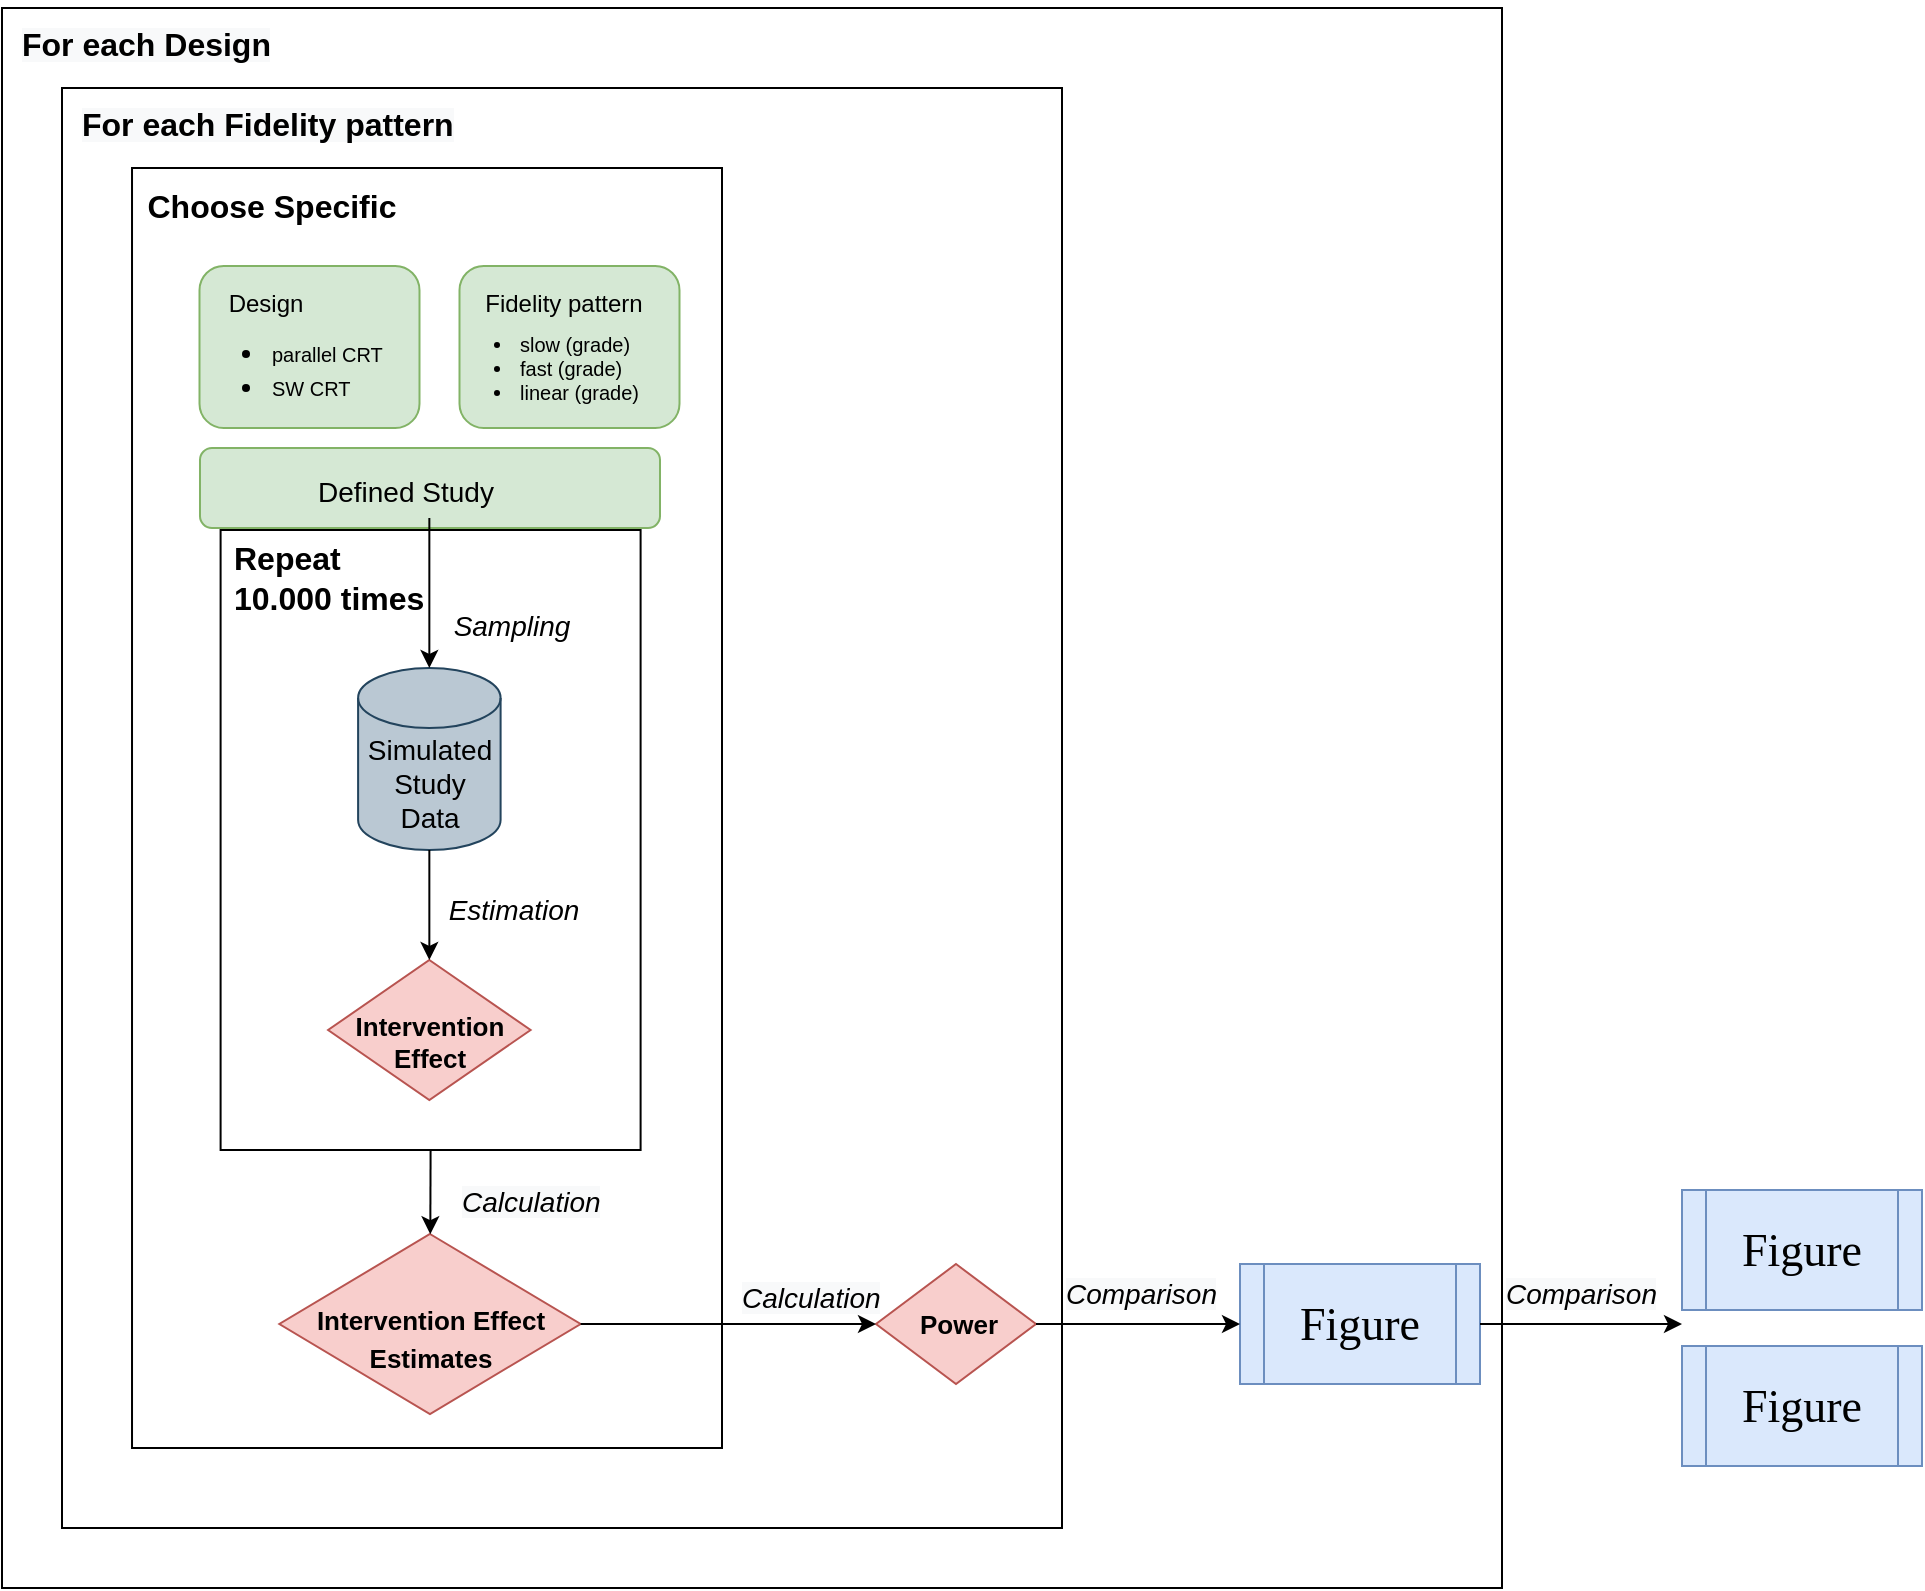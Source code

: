 <mxfile version="16.5.1" type="device"><diagram id="3aVWLQUW--sOOBz045iD" name="Seite-1"><mxGraphModel dx="946" dy="630" grid="1" gridSize="10" guides="1" tooltips="1" connect="1" arrows="1" fold="1" page="1" pageScale="1" pageWidth="3300" pageHeight="4681" math="0" shadow="0"><root><mxCell id="0"/><mxCell id="1" parent="0"/><mxCell id="AEUYQzJWyuN-zOreWduq-120" value="" style="group" vertex="1" connectable="0" parent="1"><mxGeometry x="400" y="80" width="750" height="790" as="geometry"/></mxCell><mxCell id="AEUYQzJWyuN-zOreWduq-118" value="" style="rounded=0;whiteSpace=wrap;html=1;fontFamily=Comic Sans MS;fontSize=23;" vertex="1" parent="AEUYQzJWyuN-zOreWduq-120"><mxGeometry width="750" height="790" as="geometry"/></mxCell><mxCell id="AEUYQzJWyuN-zOreWduq-119" value="&lt;b style=&quot;color: rgb(0 , 0 , 0) ; font-style: normal ; letter-spacing: normal ; text-indent: 0px ; text-transform: none ; word-spacing: 0px ; font-family: &amp;#34;helvetica&amp;#34; ; text-align: center ; background-color: rgb(248 , 249 , 250) ; font-size: 16px&quot;&gt;For each Design&lt;/b&gt;" style="text;whiteSpace=wrap;html=1;fontSize=23;fontFamily=Comic Sans MS;" vertex="1" parent="AEUYQzJWyuN-zOreWduq-120"><mxGeometry x="7.792" y="-4" width="204.545" height="38.072" as="geometry"/></mxCell><mxCell id="AEUYQzJWyuN-zOreWduq-111" value="" style="group" vertex="1" connectable="0" parent="1"><mxGeometry x="430" y="120" width="500" height="720" as="geometry"/></mxCell><mxCell id="AEUYQzJWyuN-zOreWduq-109" value="" style="rounded=0;whiteSpace=wrap;html=1;fontSize=14;" vertex="1" parent="AEUYQzJWyuN-zOreWduq-111"><mxGeometry width="500" height="720" as="geometry"/></mxCell><mxCell id="AEUYQzJWyuN-zOreWduq-110" value="&lt;b style=&quot;color: rgb(0 , 0 , 0) ; font-family: &amp;#34;helvetica&amp;#34; ; font-style: normal ; letter-spacing: normal ; text-align: center ; text-indent: 0px ; text-transform: none ; word-spacing: 0px ; background-color: rgb(248 , 249 , 250) ; font-size: 16px&quot;&gt;For each Fidelity pattern&lt;/b&gt;" style="text;whiteSpace=wrap;html=1;fontSize=14;" vertex="1" parent="AEUYQzJWyuN-zOreWduq-111"><mxGeometry x="8.269" y="2" width="193.154" height="30" as="geometry"/></mxCell><mxCell id="AEUYQzJWyuN-zOreWduq-112" value="&lt;i style=&quot;color: rgb(0 , 0 , 0) ; font-family: &amp;#34;helvetica&amp;#34; ; font-size: 14px ; font-weight: 400 ; letter-spacing: normal ; text-align: center ; text-indent: 0px ; text-transform: none ; word-spacing: 0px ; background-color: rgb(248 , 249 , 250)&quot;&gt;Calculation&lt;/i&gt;" style="text;whiteSpace=wrap;html=1;fontSize=16;" vertex="1" parent="AEUYQzJWyuN-zOreWduq-111"><mxGeometry x="338.493" y="588" width="83.333" height="30" as="geometry"/></mxCell><mxCell id="AEUYQzJWyuN-zOreWduq-49" value="" style="rounded=0;whiteSpace=wrap;html=1;fontSize=14;" vertex="1" parent="1"><mxGeometry x="465.01" y="160" width="294.99" height="640" as="geometry"/></mxCell><mxCell id="AEUYQzJWyuN-zOreWduq-2" value="&lt;font size=&quot;1&quot;&gt;&lt;b style=&quot;font-size: 16px&quot;&gt;Choose Specific&lt;/b&gt;&lt;/font&gt;" style="text;html=1;strokeColor=none;fillColor=none;align=center;verticalAlign=middle;whiteSpace=wrap;rounded=0;" vertex="1" parent="1"><mxGeometry x="465.01" y="163" width="140" height="32.5" as="geometry"/></mxCell><mxCell id="AEUYQzJWyuN-zOreWduq-103" value="" style="group" vertex="1" connectable="0" parent="1"><mxGeometry x="498.995" y="300" width="230.01" height="483" as="geometry"/></mxCell><mxCell id="AEUYQzJWyuN-zOreWduq-55" value="" style="group" vertex="1" connectable="0" parent="AEUYQzJWyuN-zOreWduq-103"><mxGeometry x="39.687" y="393" width="150.62" height="90" as="geometry"/></mxCell><mxCell id="AEUYQzJWyuN-zOreWduq-53" value="" style="rhombus;whiteSpace=wrap;html=1;fontSize=16;fillColor=#f8cecc;strokeColor=#b85450;" vertex="1" parent="AEUYQzJWyuN-zOreWduq-55"><mxGeometry width="150.62" height="90" as="geometry"/></mxCell><mxCell id="AEUYQzJWyuN-zOreWduq-54" value="&lt;b style=&quot;color: rgb(0 , 0 , 0) ; font-family: &amp;#34;helvetica&amp;#34; ; font-size: 11px ; font-style: normal ; letter-spacing: normal ; text-indent: 0px ; text-transform: none ; word-spacing: 0px&quot;&gt;&lt;font style=&quot;font-size: 13px&quot;&gt;Intervention Effect Estimates&lt;/font&gt;&lt;/b&gt;" style="text;whiteSpace=wrap;html=1;fontSize=16;align=center;" vertex="1" parent="AEUYQzJWyuN-zOreWduq-55"><mxGeometry x="15" y="26" width="120.62" height="40" as="geometry"/></mxCell><mxCell id="AEUYQzJWyuN-zOreWduq-57" value="" style="endArrow=classic;html=1;rounded=0;fontSize=16;exitX=0.5;exitY=1;exitDx=0;exitDy=0;" edge="1" parent="AEUYQzJWyuN-zOreWduq-103" source="AEUYQzJWyuN-zOreWduq-96" target="AEUYQzJWyuN-zOreWduq-53"><mxGeometry width="50" height="50" relative="1" as="geometry"><mxPoint x="190.305" y="371" as="sourcePoint"/><mxPoint x="240.305" y="321" as="targetPoint"/></mxGeometry></mxCell><mxCell id="AEUYQzJWyuN-zOreWduq-90" value="&lt;i style=&quot;color: rgb(0 , 0 , 0) ; font-family: &amp;#34;helvetica&amp;#34; ; font-size: 14px ; font-weight: 400 ; letter-spacing: normal ; text-align: center ; text-indent: 0px ; text-transform: none ; word-spacing: 0px ; background-color: rgb(248 , 249 , 250)&quot;&gt;Calculation&lt;/i&gt;" style="text;whiteSpace=wrap;html=1;fontSize=16;" vertex="1" parent="AEUYQzJWyuN-zOreWduq-103"><mxGeometry x="128.68" y="360" width="90" height="30" as="geometry"/></mxCell><mxCell id="AEUYQzJWyuN-zOreWduq-101" value="" style="group" vertex="1" connectable="0" parent="AEUYQzJWyuN-zOreWduq-103"><mxGeometry width="230.01" height="40" as="geometry"/></mxCell><mxCell id="AEUYQzJWyuN-zOreWduq-92" value="" style="rounded=1;whiteSpace=wrap;html=1;fontSize=16;fillColor=#d5e8d4;strokeColor=#82b366;" vertex="1" parent="AEUYQzJWyuN-zOreWduq-101"><mxGeometry width="230.01" height="40" as="geometry"/></mxCell><mxCell id="AEUYQzJWyuN-zOreWduq-93" value="&lt;span style=&quot;color: rgb(0 , 0 , 0) ; font-family: &amp;#34;helvetica&amp;#34; ; font-style: normal ; font-weight: 400 ; letter-spacing: normal ; text-align: center ; text-indent: 0px ; text-transform: none ; word-spacing: 0px ; display: inline ; float: none&quot;&gt;&lt;font style=&quot;font-size: 14px&quot;&gt;Defined Study&lt;/font&gt;&lt;/span&gt;" style="text;whiteSpace=wrap;html=1;fontSize=16;" vertex="1" parent="AEUYQzJWyuN-zOreWduq-101"><mxGeometry x="57.18" y="5" width="115" height="30" as="geometry"/></mxCell><mxCell id="AEUYQzJWyuN-zOreWduq-102" value="" style="group" vertex="1" connectable="0" parent="AEUYQzJWyuN-zOreWduq-103"><mxGeometry x="10.305" y="41" width="210" height="310" as="geometry"/></mxCell><mxCell id="AEUYQzJWyuN-zOreWduq-96" value="" style="rounded=0;whiteSpace=wrap;html=1;fontSize=16;" vertex="1" parent="AEUYQzJWyuN-zOreWduq-102"><mxGeometry width="210" height="310" as="geometry"/></mxCell><mxCell id="AEUYQzJWyuN-zOreWduq-51" value="&lt;font style=&quot;font-size: 16px&quot;&gt;&lt;b&gt;Repeat &lt;br&gt;10.000 times&lt;/b&gt;&lt;/font&gt;" style="text;html=1;strokeColor=none;fillColor=none;align=left;verticalAlign=middle;whiteSpace=wrap;rounded=0;fontSize=14;" vertex="1" parent="AEUYQzJWyuN-zOreWduq-102"><mxGeometry x="5" y="10" width="115" height="28.16" as="geometry"/></mxCell><mxCell id="AEUYQzJWyuN-zOreWduq-34" value="&lt;i&gt;&lt;font style=&quot;font-size: 14px&quot;&gt;Sampling&lt;/font&gt;&lt;/i&gt;" style="text;html=1;strokeColor=none;fillColor=none;align=center;verticalAlign=middle;whiteSpace=wrap;rounded=0;fontSize=10;" vertex="1" parent="AEUYQzJWyuN-zOreWduq-102"><mxGeometry x="115.375" y="33" width="60" height="30" as="geometry"/></mxCell><mxCell id="AEUYQzJWyuN-zOreWduq-36" value="" style="group" vertex="1" connectable="0" parent="AEUYQzJWyuN-zOreWduq-102"><mxGeometry x="68.75" y="69" width="71.25" height="91" as="geometry"/></mxCell><mxCell id="AEUYQzJWyuN-zOreWduq-13" value="" style="shape=cylinder3;whiteSpace=wrap;html=1;boundedLbl=1;backgroundOutline=1;size=15;fontSize=14;fillColor=#bac8d3;strokeColor=#23445d;" vertex="1" parent="AEUYQzJWyuN-zOreWduq-36"><mxGeometry width="71.25" height="91" as="geometry"/></mxCell><mxCell id="AEUYQzJWyuN-zOreWduq-35" value="&lt;font style=&quot;font-size: 14px&quot;&gt;Simulated Study Data&lt;/font&gt;" style="text;html=1;strokeColor=none;fillColor=none;align=center;verticalAlign=middle;whiteSpace=wrap;rounded=0;fontSize=10;" vertex="1" parent="AEUYQzJWyuN-zOreWduq-36"><mxGeometry x="5.625" y="43" width="60" height="30" as="geometry"/></mxCell><mxCell id="AEUYQzJWyuN-zOreWduq-44" value="&lt;font style=&quot;font-size: 14px&quot;&gt;&lt;i&gt;Estimation&lt;/i&gt;&lt;/font&gt;" style="text;html=1;strokeColor=none;fillColor=none;align=center;verticalAlign=middle;whiteSpace=wrap;rounded=0;fontSize=11;" vertex="1" parent="AEUYQzJWyuN-zOreWduq-102"><mxGeometry x="116.375" y="175" width="60" height="30" as="geometry"/></mxCell><mxCell id="AEUYQzJWyuN-zOreWduq-46" value="" style="group" vertex="1" connectable="0" parent="AEUYQzJWyuN-zOreWduq-102"><mxGeometry x="53.75" y="215" width="101.25" height="70" as="geometry"/></mxCell><mxCell id="AEUYQzJWyuN-zOreWduq-43" value="" style="rhombus;whiteSpace=wrap;html=1;fontSize=11;fillColor=#f8cecc;strokeColor=#b85450;" vertex="1" parent="AEUYQzJWyuN-zOreWduq-46"><mxGeometry width="101.25" height="70" as="geometry"/></mxCell><mxCell id="AEUYQzJWyuN-zOreWduq-45" value="&lt;b&gt;&lt;font style=&quot;font-size: 13px&quot;&gt;Intervention Effect&lt;/font&gt;&lt;/b&gt;" style="text;html=1;strokeColor=none;fillColor=none;align=center;verticalAlign=middle;whiteSpace=wrap;rounded=0;fontSize=11;" vertex="1" parent="AEUYQzJWyuN-zOreWduq-46"><mxGeometry x="20.625" y="26" width="60" height="30" as="geometry"/></mxCell><mxCell id="AEUYQzJWyuN-zOreWduq-47" value="" style="endArrow=classic;html=1;rounded=0;fontSize=14;exitX=0.5;exitY=1;exitDx=0;exitDy=0;exitPerimeter=0;entryX=0.5;entryY=0;entryDx=0;entryDy=0;" edge="1" parent="AEUYQzJWyuN-zOreWduq-102" source="AEUYQzJWyuN-zOreWduq-13" target="AEUYQzJWyuN-zOreWduq-43"><mxGeometry width="50" height="50" relative="1" as="geometry"><mxPoint x="269.375" y="425" as="sourcePoint"/><mxPoint x="319.375" y="375" as="targetPoint"/></mxGeometry></mxCell><mxCell id="AEUYQzJWyuN-zOreWduq-14" value="" style="endArrow=classic;html=1;rounded=0;fontSize=14;entryX=0.5;entryY=0;entryDx=0;entryDy=0;entryPerimeter=0;exitX=0.5;exitY=1;exitDx=0;exitDy=0;" edge="1" parent="AEUYQzJWyuN-zOreWduq-103" source="AEUYQzJWyuN-zOreWduq-93" target="AEUYQzJWyuN-zOreWduq-13"><mxGeometry width="50" height="50" relative="1" as="geometry"><mxPoint x="224.375" y="270" as="sourcePoint"/><mxPoint x="635.375" y="345" as="targetPoint"/></mxGeometry></mxCell><mxCell id="AEUYQzJWyuN-zOreWduq-106" value="" style="group" vertex="1" connectable="0" parent="1"><mxGeometry x="837" y="708" width="80" height="60" as="geometry"/></mxCell><mxCell id="AEUYQzJWyuN-zOreWduq-104" value="" style="rhombus;whiteSpace=wrap;html=1;fontSize=14;fillColor=#f8cecc;strokeColor=#b85450;gradientColor=none;" vertex="1" parent="AEUYQzJWyuN-zOreWduq-106"><mxGeometry width="80" height="60" as="geometry"/></mxCell><mxCell id="AEUYQzJWyuN-zOreWduq-105" value="&lt;b style=&quot;color: rgb(0 , 0 , 0) ; font-style: normal ; letter-spacing: normal ; text-align: center ; text-indent: 0px ; text-transform: none ; word-spacing: 0px ; font-family: &amp;#34;helvetica&amp;#34; ; font-size: 11px&quot;&gt;&lt;font style=&quot;font-size: 13px&quot;&gt;Power&lt;/font&gt;&lt;/b&gt;" style="text;whiteSpace=wrap;html=1;fontSize=14;fillColor=none;strokeColor=none;" vertex="1" parent="AEUYQzJWyuN-zOreWduq-106"><mxGeometry x="20" y="15" width="40" height="30" as="geometry"/></mxCell><mxCell id="AEUYQzJWyuN-zOreWduq-108" value="" style="endArrow=classic;html=1;rounded=0;fontSize=14;exitX=1;exitY=0.5;exitDx=0;exitDy=0;entryX=0;entryY=0.5;entryDx=0;entryDy=0;" edge="1" parent="1" source="AEUYQzJWyuN-zOreWduq-53" target="AEUYQzJWyuN-zOreWduq-104"><mxGeometry width="50" height="50" relative="1" as="geometry"><mxPoint x="730" y="590" as="sourcePoint"/><mxPoint x="780" y="540" as="targetPoint"/></mxGeometry></mxCell><mxCell id="AEUYQzJWyuN-zOreWduq-115" value="" style="group;fillColor=#dae8fc;strokeColor=#6c8ebf;" vertex="1" connectable="0" parent="1"><mxGeometry x="1019" y="708" width="120" height="60" as="geometry"/></mxCell><mxCell id="AEUYQzJWyuN-zOreWduq-113" value="" style="shape=process;whiteSpace=wrap;html=1;backgroundOutline=1;fontSize=14;fillColor=#dae8fc;strokeColor=#6c8ebf;" vertex="1" parent="AEUYQzJWyuN-zOreWduq-115"><mxGeometry width="120" height="60" as="geometry"/></mxCell><mxCell id="AEUYQzJWyuN-zOreWduq-114" value="&lt;font face=&quot;Comic Sans MS&quot; style=&quot;font-size: 23px&quot;&gt;Figure&lt;/font&gt;" style="text;html=1;strokeColor=none;fillColor=none;align=center;verticalAlign=middle;whiteSpace=wrap;rounded=0;fontSize=14;" vertex="1" parent="AEUYQzJWyuN-zOreWduq-115"><mxGeometry x="30" y="15" width="60" height="30" as="geometry"/></mxCell><mxCell id="AEUYQzJWyuN-zOreWduq-116" value="" style="endArrow=classic;html=1;rounded=0;fontFamily=Comic Sans MS;fontSize=23;exitX=1;exitY=0.5;exitDx=0;exitDy=0;entryX=0;entryY=0.5;entryDx=0;entryDy=0;" edge="1" parent="1" source="AEUYQzJWyuN-zOreWduq-104" target="AEUYQzJWyuN-zOreWduq-113"><mxGeometry width="50" height="50" relative="1" as="geometry"><mxPoint x="730" y="590" as="sourcePoint"/><mxPoint x="780" y="540" as="targetPoint"/></mxGeometry></mxCell><mxCell id="AEUYQzJWyuN-zOreWduq-117" value="&lt;i style=&quot;color: rgb(0 , 0 , 0) ; font-weight: 400 ; letter-spacing: normal ; text-indent: 0px ; text-transform: none ; word-spacing: 0px ; font-family: &amp;#34;helvetica&amp;#34; ; font-size: 14px ; text-align: center ; background-color: rgb(248 , 249 , 250)&quot;&gt;Comparison&lt;/i&gt;" style="text;whiteSpace=wrap;html=1;fontSize=23;fontFamily=Comic Sans MS;" vertex="1" parent="1"><mxGeometry x="930" y="700" width="90" height="50" as="geometry"/></mxCell><mxCell id="AEUYQzJWyuN-zOreWduq-128" value="" style="group" vertex="1" connectable="0" parent="1"><mxGeometry x="1240" y="671" width="120" height="138" as="geometry"/></mxCell><mxCell id="AEUYQzJWyuN-zOreWduq-121" value="" style="group" vertex="1" connectable="0" parent="AEUYQzJWyuN-zOreWduq-128"><mxGeometry y="78" width="120" height="60" as="geometry"/></mxCell><mxCell id="AEUYQzJWyuN-zOreWduq-122" value="" style="shape=process;whiteSpace=wrap;html=1;backgroundOutline=1;fontSize=14;fillColor=#dae8fc;strokeColor=#6c8ebf;" vertex="1" parent="AEUYQzJWyuN-zOreWduq-121"><mxGeometry width="120" height="60" as="geometry"/></mxCell><mxCell id="AEUYQzJWyuN-zOreWduq-123" value="&lt;font face=&quot;Comic Sans MS&quot; style=&quot;font-size: 23px&quot;&gt;Figure&lt;/font&gt;" style="text;html=1;strokeColor=none;fillColor=none;align=center;verticalAlign=middle;whiteSpace=wrap;rounded=0;fontSize=14;" vertex="1" parent="AEUYQzJWyuN-zOreWduq-121"><mxGeometry x="30" y="15" width="60" height="30" as="geometry"/></mxCell><mxCell id="AEUYQzJWyuN-zOreWduq-124" value="" style="group" vertex="1" connectable="0" parent="AEUYQzJWyuN-zOreWduq-128"><mxGeometry width="120" height="60" as="geometry"/></mxCell><mxCell id="AEUYQzJWyuN-zOreWduq-125" value="" style="shape=process;whiteSpace=wrap;html=1;backgroundOutline=1;fontSize=14;fillColor=#dae8fc;strokeColor=#6c8ebf;" vertex="1" parent="AEUYQzJWyuN-zOreWduq-124"><mxGeometry width="120" height="60" as="geometry"/></mxCell><mxCell id="AEUYQzJWyuN-zOreWduq-126" value="&lt;font face=&quot;Comic Sans MS&quot; style=&quot;font-size: 23px&quot;&gt;Figure&lt;/font&gt;" style="text;html=1;strokeColor=none;fillColor=none;align=center;verticalAlign=middle;whiteSpace=wrap;rounded=0;fontSize=14;" vertex="1" parent="AEUYQzJWyuN-zOreWduq-124"><mxGeometry x="30" y="15" width="60" height="30" as="geometry"/></mxCell><mxCell id="AEUYQzJWyuN-zOreWduq-129" value="" style="endArrow=classic;html=1;rounded=0;fontFamily=Comic Sans MS;fontSize=23;exitX=1;exitY=0.5;exitDx=0;exitDy=0;" edge="1" parent="1" source="AEUYQzJWyuN-zOreWduq-113"><mxGeometry width="50" height="50" relative="1" as="geometry"><mxPoint x="950" y="630" as="sourcePoint"/><mxPoint x="1240" y="738" as="targetPoint"/></mxGeometry></mxCell><mxCell id="AEUYQzJWyuN-zOreWduq-130" value="&lt;meta charset=&quot;utf-8&quot;&gt;&lt;i style=&quot;color: rgb(0, 0, 0); font-weight: 400; letter-spacing: normal; text-indent: 0px; text-transform: none; word-spacing: 0px; font-family: helvetica; font-size: 14px; text-align: center; background-color: rgb(248, 249, 250);&quot;&gt;Comparison&lt;/i&gt;" style="text;whiteSpace=wrap;html=1;fontSize=23;fontFamily=Comic Sans MS;" vertex="1" parent="1"><mxGeometry x="1150" y="700" width="100" height="50" as="geometry"/></mxCell><mxCell id="AEUYQzJWyuN-zOreWduq-133" value="" style="group" vertex="1" connectable="0" parent="1"><mxGeometry x="481.75" y="200" width="264.5" height="90" as="geometry"/></mxCell><mxCell id="AEUYQzJWyuN-zOreWduq-131" value="" style="group" vertex="1" connectable="0" parent="AEUYQzJWyuN-zOreWduq-133"><mxGeometry width="127" height="90" as="geometry"/></mxCell><mxCell id="AEUYQzJWyuN-zOreWduq-26" value="" style="group" vertex="1" connectable="0" parent="AEUYQzJWyuN-zOreWduq-131"><mxGeometry x="17" width="110" height="90" as="geometry"/></mxCell><mxCell id="AEUYQzJWyuN-zOreWduq-27" value="" style="group" vertex="1" connectable="0" parent="AEUYQzJWyuN-zOreWduq-26"><mxGeometry y="8.971" width="110" height="81.029" as="geometry"/></mxCell><mxCell id="AEUYQzJWyuN-zOreWduq-28" value="" style="rounded=1;whiteSpace=wrap;html=1;fillColor=#d5e8d4;strokeColor=#82b366;" vertex="1" parent="AEUYQzJWyuN-zOreWduq-27"><mxGeometry width="110" height="81.029" as="geometry"/></mxCell><mxCell id="AEUYQzJWyuN-zOreWduq-37" value="" style="group" vertex="1" connectable="0" parent="AEUYQzJWyuN-zOreWduq-131"><mxGeometry y="2" width="111" height="73" as="geometry"/></mxCell><mxCell id="AEUYQzJWyuN-zOreWduq-19" value="" style="group" vertex="1" connectable="0" parent="AEUYQzJWyuN-zOreWduq-37"><mxGeometry width="100" height="67.75" as="geometry"/></mxCell><mxCell id="AEUYQzJWyuN-zOreWduq-3" value="Design" style="text;html=1;strokeColor=none;fillColor=none;align=center;verticalAlign=middle;whiteSpace=wrap;rounded=0;" vertex="1" parent="AEUYQzJWyuN-zOreWduq-19"><mxGeometry x="20" width="60" height="52.5" as="geometry"/></mxCell><mxCell id="AEUYQzJWyuN-zOreWduq-18" value="&lt;ul&gt;&lt;li&gt;&lt;font style=&quot;font-size: 10px&quot;&gt;parallel CRT&lt;/font&gt;&lt;/li&gt;&lt;li&gt;&lt;font style=&quot;font-size: 10px&quot;&gt;SW CRT&lt;/font&gt;&lt;/li&gt;&lt;/ul&gt;" style="text;html=1;strokeColor=none;fillColor=none;align=left;verticalAlign=middle;whiteSpace=wrap;rounded=0;fontSize=14;" vertex="1" parent="AEUYQzJWyuN-zOreWduq-37"><mxGeometry x="11" y="43" width="100" height="30" as="geometry"/></mxCell><mxCell id="AEUYQzJWyuN-zOreWduq-132" value="" style="group" vertex="1" connectable="0" parent="AEUYQzJWyuN-zOreWduq-133"><mxGeometry x="134.5" y="2" width="130" height="88" as="geometry"/></mxCell><mxCell id="AEUYQzJWyuN-zOreWduq-6" value="" style="rounded=1;whiteSpace=wrap;html=1;fillColor=#d5e8d4;strokeColor=#82b366;" vertex="1" parent="AEUYQzJWyuN-zOreWduq-132"><mxGeometry x="12.5" y="6.971" width="110" height="81.029" as="geometry"/></mxCell><mxCell id="AEUYQzJWyuN-zOreWduq-39" value="" style="group" vertex="1" connectable="0" parent="AEUYQzJWyuN-zOreWduq-132"><mxGeometry width="130" height="73" as="geometry"/></mxCell><mxCell id="AEUYQzJWyuN-zOreWduq-22" value="&lt;ul&gt;&lt;li&gt;slow (grade)&lt;/li&gt;&lt;li&gt;fast (grade)&lt;/li&gt;&lt;li&gt;linear (grade)&lt;/li&gt;&lt;/ul&gt;" style="text;html=1;strokeColor=none;fillColor=none;align=left;verticalAlign=middle;whiteSpace=wrap;rounded=0;fontSize=10;" vertex="1" parent="AEUYQzJWyuN-zOreWduq-39"><mxGeometry x="1" y="43" width="105" height="30" as="geometry"/></mxCell><mxCell id="AEUYQzJWyuN-zOreWduq-4" value="Fidelity pattern" style="text;html=1;strokeColor=none;fillColor=none;align=center;verticalAlign=middle;whiteSpace=wrap;rounded=0;" vertex="1" parent="AEUYQzJWyuN-zOreWduq-39"><mxGeometry width="130" height="52.5" as="geometry"/></mxCell></root></mxGraphModel></diagram></mxfile>